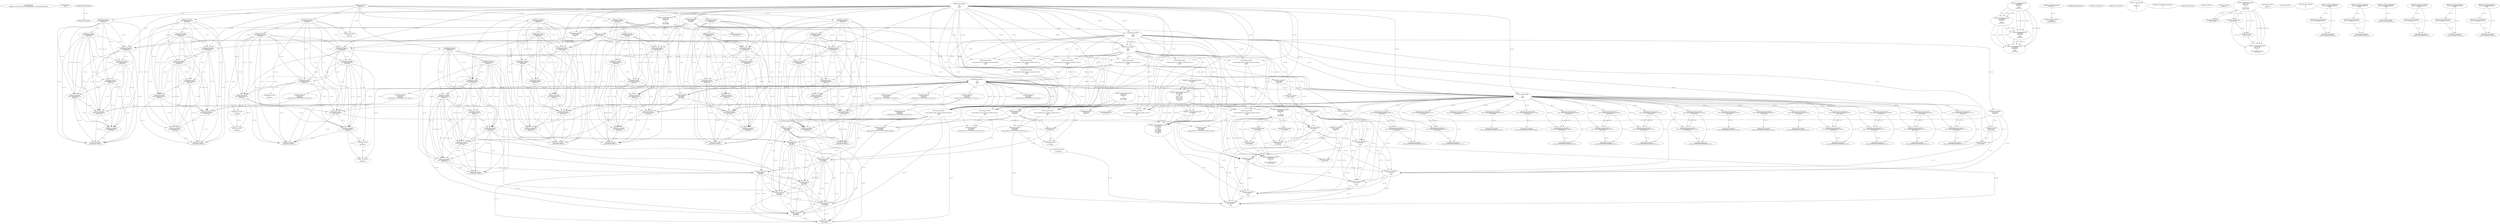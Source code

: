 // Global SCDG with merge call
digraph {
	0 [label="268454688.main
d06fbbb578125025d23978541dce23defcc66f6bc17f2af826b020380763de3e"]
	1 [label="268454699.Sleep
1000"]
	2 [label="268450908.GetProcessHeap
"]
	3 [label="268465424.VirtualAlloc
0
128
12288
4"]
	4 [label="268465190.RegOpenKeyExW
2147483650
268501000
0
131097
2147417172"]
	5 [label="268465489.wsprintfW
3221762048
268500964
0"]
	3 -> 5 [label="(0-->1)"]
	6 [label="268466183.VirtualAlloc
0
1024
12288
4"]
	3 -> 6 [label="(3-->3)"]
	3 -> 6 [label="(4-->4)"]
	7 [label="268466202.VirtualAlloc
0
3596
12288
4"]
	3 -> 7 [label="(3-->3)"]
	6 -> 7 [label="(3-->3)"]
	3 -> 7 [label="(4-->4)"]
	6 -> 7 [label="(4-->4)"]
	8 [label="268466212.GetWindowsDirectoryW
3221770240
256"]
	7 -> 8 [label="(0-->1)"]
	9 [label="268466270.GetVolumeInformationW
3221770240
3221770752
256
3221771776
3221771784
3221771780
3221771264
256"]
	7 -> 9 [label="(0-->1)"]
	8 -> 9 [label="(1-->1)"]
	8 -> 9 [label="(2-->3)"]
	8 -> 9 [label="(2-->8)"]
	10 [label="268465190.RegOpenKeyExW
2147483650
268501632
0
131097
2147417172"]
	4 -> 10 [label="(1-->1)"]
	4 -> 10 [label="(4-->4)"]
	4 -> 10 [label="(5-->5)"]
	11 [label="268466376.wsprintfW
3221766144
268501204
0"]
	6 -> 11 [label="(0-->1)"]
	12 [label="268466397.lstrcatW
3221766144
3221771788"]
	6 -> 12 [label="(0-->1)"]
	11 -> 12 [label="(1-->1)"]
	13 [label="268466409.GetModuleHandleW
268501752"]
	14 [label="268466416.GetProcAddress
270536744
RtlComputeCrc32"]
	13 -> 14 [label="(0-->1)"]
	15 [label="268466432.lstrlenW
3221766144"]
	6 -> 15 [label="(0-->1)"]
	11 -> 15 [label="(1-->1)"]
	12 -> 15 [label="(1-->1)"]
	16 [label="268466449.RtlComputeCrc32
"]
	17 [label="268466481.VirtualFree
3221770240
0
32768"]
	7 -> 17 [label="(0-->1)"]
	8 -> 17 [label="(1-->1)"]
	9 -> 17 [label="(1-->1)"]
	18 [label="268464882.lstrlenW
3221762048"]
	3 -> 18 [label="(0-->1)"]
	5 -> 18 [label="(1-->1)"]
	19 [label="268464893.lstrlenW
268497860"]
	20 [label="268453932.VirtualAlloc
0
retval_lstrlenW_32856_32_retval_lstrlenW_32861_32
12288
64"]
	3 -> 20 [label="(3-->3)"]
	6 -> 20 [label="(3-->3)"]
	7 -> 20 [label="(3-->3)"]
	21 [label="268453967.lstrcpyW
3221774336
268497976"]
	20 -> 21 [label="(0-->1)"]
	22 [label="268453974.lstrlenW
3221774336"]
	20 -> 22 [label="(0-->1)"]
	21 -> 22 [label="(1-->1)"]
	23 [label="268464425.lstrcatW
retval_lstrlenW_32884_32
268497860"]
	19 -> 23 [label="(1-->2)"]
	24 [label="268464433.lstrcatW
retval_lstrlenW_32884_32
268500944"]
	23 -> 24 [label="(1-->1)"]
	25 [label="268464439.lstrcatW
retval_lstrlenW_32884_32
3221762048"]
	23 -> 25 [label="(1-->1)"]
	24 -> 25 [label="(1-->1)"]
	3 -> 25 [label="(0-->2)"]
	5 -> 25 [label="(1-->2)"]
	18 -> 25 [label="(1-->2)"]
	26 [label="268464447.lstrcatW
retval_lstrlenW_32884_32
268500948"]
	23 -> 26 [label="(1-->1)"]
	24 -> 26 [label="(1-->1)"]
	25 -> 26 [label="(1-->1)"]
	27 [label="268464636.VirtualAlloc
0
66
12288
64"]
	3 -> 27 [label="(3-->3)"]
	6 -> 27 [label="(3-->3)"]
	7 -> 27 [label="(3-->3)"]
	20 -> 27 [label="(3-->3)"]
	20 -> 27 [label="(4-->4)"]
	28 [label="268464662.wsprintfW
3221778432
268500952
unconstrained_ret_RtlComputeCrc32_32841_32"]
	27 -> 28 [label="(0-->1)"]
	29 [label="268464692.lstrcatW
retval_lstrlenW_32884_32
268497764"]
	23 -> 29 [label="(1-->1)"]
	24 -> 29 [label="(1-->1)"]
	25 -> 29 [label="(1-->1)"]
	26 -> 29 [label="(1-->1)"]
	30 [label="268464700.lstrcatW
retval_lstrlenW_32884_32
268500944"]
	23 -> 30 [label="(1-->1)"]
	24 -> 30 [label="(1-->1)"]
	25 -> 30 [label="(1-->1)"]
	26 -> 30 [label="(1-->1)"]
	29 -> 30 [label="(1-->1)"]
	24 -> 30 [label="(2-->2)"]
	31 [label="268464706.lstrcatW
retval_lstrlenW_32884_32
3221778432"]
	23 -> 31 [label="(1-->1)"]
	24 -> 31 [label="(1-->1)"]
	25 -> 31 [label="(1-->1)"]
	26 -> 31 [label="(1-->1)"]
	29 -> 31 [label="(1-->1)"]
	30 -> 31 [label="(1-->1)"]
	27 -> 31 [label="(0-->2)"]
	28 -> 31 [label="(1-->2)"]
	32 [label="268464714.lstrcatW
retval_lstrlenW_32884_32
268500948"]
	23 -> 32 [label="(1-->1)"]
	24 -> 32 [label="(1-->1)"]
	25 -> 32 [label="(1-->1)"]
	26 -> 32 [label="(1-->1)"]
	29 -> 32 [label="(1-->1)"]
	30 -> 32 [label="(1-->1)"]
	31 -> 32 [label="(1-->1)"]
	26 -> 32 [label="(2-->2)"]
	33 [label="268464726.VirtualFree
3221778432
0
32768"]
	27 -> 33 [label="(0-->1)"]
	28 -> 33 [label="(1-->1)"]
	31 -> 33 [label="(2-->1)"]
	17 -> 33 [label="(3-->3)"]
	34 [label="268464767.lstrlenW
retval_lstrlenW_32884_32"]
	23 -> 34 [label="(1-->1)"]
	24 -> 34 [label="(1-->1)"]
	25 -> 34 [label="(1-->1)"]
	26 -> 34 [label="(1-->1)"]
	29 -> 34 [label="(1-->1)"]
	30 -> 34 [label="(1-->1)"]
	31 -> 34 [label="(1-->1)"]
	32 -> 34 [label="(1-->1)"]
	35 [label="268453998.CreateMutexW
0
0
3221774336"]
	20 -> 35 [label="(0-->3)"]
	21 -> 35 [label="(1-->3)"]
	22 -> 35 [label="(1-->3)"]
	36 [label="268454010.GetLastError
"]
	37 [label="268454017.GetLastError
"]
	38 [label="268454043.VirtualFree
3221774336
0
32768"]
	20 -> 38 [label="(0-->1)"]
	21 -> 38 [label="(1-->1)"]
	22 -> 38 [label="(1-->1)"]
	35 -> 38 [label="(3-->1)"]
	17 -> 38 [label="(3-->3)"]
	33 -> 38 [label="(3-->3)"]
	39 [label="268467629.VirtualFree
3221762048
0
32768"]
	3 -> 39 [label="(0-->1)"]
	5 -> 39 [label="(1-->1)"]
	18 -> 39 [label="(1-->1)"]
	25 -> 39 [label="(2-->1)"]
	17 -> 39 [label="(3-->3)"]
	33 -> 39 [label="(3-->3)"]
	38 -> 39 [label="(3-->3)"]
	40 [label="268467737.VirtualFree
3221766144
0
32768"]
	6 -> 40 [label="(0-->1)"]
	11 -> 40 [label="(1-->1)"]
	12 -> 40 [label="(1-->1)"]
	15 -> 40 [label="(1-->1)"]
	17 -> 40 [label="(3-->3)"]
	33 -> 40 [label="(3-->3)"]
	38 -> 40 [label="(3-->3)"]
	39 -> 40 [label="(3-->3)"]
	41 [label="268454737.CreateThread
0
0
268447024
0
0
0"]
	42 [label="268454450.CreateToolhelp32Snapshot
2
0"]
	43 [label="268454476.VirtualAlloc
0
556
12288
4"]
	3 -> 43 [label="(3-->3)"]
	6 -> 43 [label="(3-->3)"]
	7 -> 43 [label="(3-->3)"]
	20 -> 43 [label="(3-->3)"]
	27 -> 43 [label="(3-->3)"]
	3 -> 43 [label="(4-->4)"]
	6 -> 43 [label="(4-->4)"]
	7 -> 43 [label="(4-->4)"]
	44 [label="268454501.Process32FirstW
retval_CreateToolhelp32Snapshot_33065_32
3221782528"]
	43 -> 44 [label="(0-->2)"]
	45 [label="268454533.lstrcmpiW
"]
	2 -> 45 [label="(0-->0)"]
	46 [label="268454602.Process32NextW
retval_CreateToolhelp32Snapshot_33065_32
3221782528"]
	44 -> 46 [label="(1-->1)"]
	43 -> 46 [label="(0-->2)"]
	44 -> 46 [label="(2-->2)"]
	47 [label="268454627.VirtualFree
3221782528
0
32768"]
	43 -> 47 [label="(0-->1)"]
	44 -> 47 [label="(2-->1)"]
	46 -> 47 [label="(2-->1)"]
	17 -> 47 [label="(3-->3)"]
	33 -> 47 [label="(3-->3)"]
	38 -> 47 [label="(3-->3)"]
	39 -> 47 [label="(3-->3)"]
	40 -> 47 [label="(3-->3)"]
	48 [label="268454634.CloseHandle
retval_CreateToolhelp32Snapshot_33065_32"]
	44 -> 48 [label="(1-->1)"]
	46 -> 48 [label="(1-->1)"]
	49 [label="268465190.RegOpenKeyExW
2147483650
268501000
0
131097
2147417052"]
	4 -> 49 [label="(1-->1)"]
	10 -> 49 [label="(1-->1)"]
	4 -> 49 [label="(2-->2)"]
	4 -> 49 [label="(4-->4)"]
	10 -> 49 [label="(4-->4)"]
	50 [label="268465223.RegQueryValueExW
2147417376
268500984
0
0
3221786624
2147417068"]
	51 [label="268465254.GetLastError
"]
	52 [label="268465263.RegCloseKey
2147417376"]
	50 -> 52 [label="(1-->1)"]
	53 [label="268465489.wsprintfW
3221786624
268500964
0"]
	50 -> 53 [label="(5-->1)"]
	5 -> 53 [label="(2-->2)"]
	54 [label="268466212.GetWindowsDirectoryW
3221794816
256"]
	8 -> 54 [label="(2-->2)"]
	9 -> 54 [label="(3-->2)"]
	9 -> 54 [label="(8-->2)"]
	55 [label="268466270.GetVolumeInformationW
3221794816
3221795328
256
3221796352
3221796360
3221796356
3221795840
256"]
	54 -> 55 [label="(1-->1)"]
	8 -> 55 [label="(2-->3)"]
	9 -> 55 [label="(3-->3)"]
	9 -> 55 [label="(8-->3)"]
	54 -> 55 [label="(2-->3)"]
	8 -> 55 [label="(2-->8)"]
	9 -> 55 [label="(3-->8)"]
	9 -> 55 [label="(8-->8)"]
	54 -> 55 [label="(2-->8)"]
	56 [label="268465190.RegOpenKeyExW
2147483650
268501632
0
131097
2147417052"]
	4 -> 56 [label="(1-->1)"]
	10 -> 56 [label="(1-->1)"]
	49 -> 56 [label="(1-->1)"]
	10 -> 56 [label="(2-->2)"]
	4 -> 56 [label="(4-->4)"]
	10 -> 56 [label="(4-->4)"]
	49 -> 56 [label="(4-->4)"]
	49 -> 56 [label="(5-->5)"]
	57 [label="268465223.RegQueryValueExW
3221796364
268501592
0
0
3221796364
2147417068"]
	50 -> 57 [label="(6-->6)"]
	58 [label="268465263.RegCloseKey
3221796364"]
	57 -> 58 [label="(1-->1)"]
	57 -> 58 [label="(5-->1)"]
	59 [label="268466376.wsprintfW
3221790720
268501204
0"]
	11 -> 59 [label="(2-->2)"]
	60 [label="268466397.lstrcatW
3221790720
3221796364"]
	59 -> 60 [label="(1-->1)"]
	57 -> 60 [label="(1-->2)"]
	57 -> 60 [label="(5-->2)"]
	58 -> 60 [label="(1-->2)"]
	61 [label="268466432.lstrlenW
3221790720"]
	59 -> 61 [label="(1-->1)"]
	60 -> 61 [label="(1-->1)"]
	62 [label="268466481.VirtualFree
3221794816
0
32768"]
	54 -> 62 [label="(1-->1)"]
	55 -> 62 [label="(1-->1)"]
	17 -> 62 [label="(3-->3)"]
	33 -> 62 [label="(3-->3)"]
	38 -> 62 [label="(3-->3)"]
	39 -> 62 [label="(3-->3)"]
	40 -> 62 [label="(3-->3)"]
	47 -> 62 [label="(3-->3)"]
	63 [label="268464882.lstrlenW
3221786624"]
	50 -> 63 [label="(5-->1)"]
	53 -> 63 [label="(1-->1)"]
	64 [label="268452641.VirtualAlloc
0
retval_lstrlenW_39737_32_retval_lstrlenW_39741_32
12288
64"]
	3 -> 64 [label="(3-->3)"]
	6 -> 64 [label="(3-->3)"]
	7 -> 64 [label="(3-->3)"]
	20 -> 64 [label="(3-->3)"]
	27 -> 64 [label="(3-->3)"]
	43 -> 64 [label="(3-->3)"]
	20 -> 64 [label="(4-->4)"]
	27 -> 64 [label="(4-->4)"]
	65 [label="268464425.lstrcatW
0
268497860"]
	19 -> 65 [label="(1-->2)"]
	23 -> 65 [label="(2-->2)"]
	66 [label="268464433.lstrcatW
0
268500944"]
	24 -> 66 [label="(2-->2)"]
	30 -> 66 [label="(2-->2)"]
	67 [label="268464439.lstrcatW
0
3221786624"]
	50 -> 67 [label="(5-->2)"]
	53 -> 67 [label="(1-->2)"]
	63 -> 67 [label="(1-->2)"]
	68 [label="268464447.lstrcatW
0
268500948"]
	26 -> 68 [label="(2-->2)"]
	32 -> 68 [label="(2-->2)"]
	69 [label="268464679.wsprintfW
3221803008
268500964
retval_lstrlenW_39737_32_retval_lstrlenW_39741_32"]
	5 -> 69 [label="(2-->2)"]
	53 -> 69 [label="(2-->2)"]
	64 -> 69 [label="(2-->3)"]
	70 [label="268464692.lstrcatW
0
268497764"]
	29 -> 70 [label="(2-->2)"]
	71 [label="268464700.lstrcatW
0
268500944"]
	24 -> 71 [label="(2-->2)"]
	30 -> 71 [label="(2-->2)"]
	66 -> 71 [label="(2-->2)"]
	72 [label="268464706.lstrcatW
0
3221803008"]
	69 -> 72 [label="(1-->2)"]
	73 [label="268464714.lstrcatW
0
268500948"]
	26 -> 73 [label="(2-->2)"]
	32 -> 73 [label="(2-->2)"]
	68 -> 73 [label="(2-->2)"]
	74 [label="268464726.VirtualFree
3221803008
0
32768"]
	69 -> 74 [label="(1-->1)"]
	72 -> 74 [label="(2-->1)"]
	17 -> 74 [label="(3-->3)"]
	33 -> 74 [label="(3-->3)"]
	38 -> 74 [label="(3-->3)"]
	39 -> 74 [label="(3-->3)"]
	40 -> 74 [label="(3-->3)"]
	47 -> 74 [label="(3-->3)"]
	62 -> 74 [label="(3-->3)"]
	75 [label="268464767.lstrlenW
0"]
	76 [label="268452707.lstrlenW
268497912"]
	77 [label="268465223.RegQueryValueExW
3221771788
268501592
0
0
3221771788
2147417188"]
	78 [label="268465263.RegCloseKey
3221771788"]
	77 -> 78 [label="(1-->1)"]
	77 -> 78 [label="(5-->1)"]
	79 [label="268453932.VirtualAlloc
0
retval_lstrlenW_32885_32_retval_lstrlenW_32897_32
12288
64"]
	3 -> 79 [label="(3-->3)"]
	6 -> 79 [label="(3-->3)"]
	7 -> 79 [label="(3-->3)"]
	80 [label="268453967.lstrcpyW
0
268497976"]
	81 [label="268453974.lstrlenW
0"]
	82 [label="268464425.lstrcatW
retval_lstrlenW_32939_32
268497860"]
	19 -> 82 [label="(1-->2)"]
	83 [label="268464433.lstrcatW
retval_lstrlenW_32939_32
268500944"]
	82 -> 83 [label="(1-->1)"]
	84 [label="268464439.lstrcatW
retval_lstrlenW_32939_32
3221762048"]
	82 -> 84 [label="(1-->1)"]
	83 -> 84 [label="(1-->1)"]
	3 -> 84 [label="(0-->2)"]
	5 -> 84 [label="(1-->2)"]
	18 -> 84 [label="(1-->2)"]
	85 [label="268464447.lstrcatW
retval_lstrlenW_32939_32
268500948"]
	82 -> 85 [label="(1-->1)"]
	83 -> 85 [label="(1-->1)"]
	84 -> 85 [label="(1-->1)"]
	86 [label="268464679.wsprintfW
3221778432
268500964
3221774336"]
	27 -> 86 [label="(0-->1)"]
	5 -> 86 [label="(2-->2)"]
	79 -> 86 [label="(0-->3)"]
	87 [label="268464692.lstrcatW
retval_lstrlenW_32939_32
268497764"]
	82 -> 87 [label="(1-->1)"]
	83 -> 87 [label="(1-->1)"]
	84 -> 87 [label="(1-->1)"]
	85 -> 87 [label="(1-->1)"]
	88 [label="268464700.lstrcatW
retval_lstrlenW_32939_32
268500944"]
	82 -> 88 [label="(1-->1)"]
	83 -> 88 [label="(1-->1)"]
	84 -> 88 [label="(1-->1)"]
	85 -> 88 [label="(1-->1)"]
	87 -> 88 [label="(1-->1)"]
	83 -> 88 [label="(2-->2)"]
	89 [label="268464706.lstrcatW
retval_lstrlenW_32939_32
3221778432"]
	82 -> 89 [label="(1-->1)"]
	83 -> 89 [label="(1-->1)"]
	84 -> 89 [label="(1-->1)"]
	85 -> 89 [label="(1-->1)"]
	87 -> 89 [label="(1-->1)"]
	88 -> 89 [label="(1-->1)"]
	27 -> 89 [label="(0-->2)"]
	86 -> 89 [label="(1-->2)"]
	90 [label="268464714.lstrcatW
retval_lstrlenW_32939_32
268500948"]
	82 -> 90 [label="(1-->1)"]
	83 -> 90 [label="(1-->1)"]
	84 -> 90 [label="(1-->1)"]
	85 -> 90 [label="(1-->1)"]
	87 -> 90 [label="(1-->1)"]
	88 -> 90 [label="(1-->1)"]
	89 -> 90 [label="(1-->1)"]
	85 -> 90 [label="(2-->2)"]
	91 [label="268464767.lstrlenW
retval_lstrlenW_32939_32"]
	82 -> 91 [label="(1-->1)"]
	83 -> 91 [label="(1-->1)"]
	84 -> 91 [label="(1-->1)"]
	85 -> 91 [label="(1-->1)"]
	87 -> 91 [label="(1-->1)"]
	88 -> 91 [label="(1-->1)"]
	89 -> 91 [label="(1-->1)"]
	90 -> 91 [label="(1-->1)"]
	92 [label="268453998.CreateMutexW
0
0
0"]
	93 [label="268454602.Process32NextW
retval_CreateToolhelp32Snapshot_33728_32
3221782528"]
	43 -> 93 [label="(0-->2)"]
	94 [label="268454634.CloseHandle
retval_CreateToolhelp32Snapshot_33728_32"]
	93 -> 94 [label="(1-->1)"]
	95 [label="268452641.VirtualAlloc
0
retval_lstrlenW_45601_32_retval_lstrlenW_45600_32
12288
64"]
	3 -> 95 [label="(3-->3)"]
	6 -> 95 [label="(3-->3)"]
	7 -> 95 [label="(3-->3)"]
	27 -> 95 [label="(3-->3)"]
	43 -> 95 [label="(3-->3)"]
	79 -> 95 [label="(3-->3)"]
	27 -> 95 [label="(4-->4)"]
	79 -> 95 [label="(4-->4)"]
	96 [label="268464425.lstrcatW
3221798912
268497860"]
	95 -> 96 [label="(0-->1)"]
	19 -> 96 [label="(1-->2)"]
	82 -> 96 [label="(2-->2)"]
	97 [label="268464433.lstrcatW
3221798912
268500944"]
	95 -> 97 [label="(0-->1)"]
	96 -> 97 [label="(1-->1)"]
	83 -> 97 [label="(2-->2)"]
	88 -> 97 [label="(2-->2)"]
	98 [label="268464439.lstrcatW
3221798912
3221786624"]
	95 -> 98 [label="(0-->1)"]
	96 -> 98 [label="(1-->1)"]
	97 -> 98 [label="(1-->1)"]
	53 -> 98 [label="(1-->2)"]
	63 -> 98 [label="(1-->2)"]
	99 [label="268464447.lstrcatW
3221798912
268500948"]
	95 -> 99 [label="(0-->1)"]
	96 -> 99 [label="(1-->1)"]
	97 -> 99 [label="(1-->1)"]
	98 -> 99 [label="(1-->1)"]
	85 -> 99 [label="(2-->2)"]
	90 -> 99 [label="(2-->2)"]
	100 [label="268464679.wsprintfW
3221803008
268500964
retval_lstrlenW_45601_32_retval_lstrlenW_45600_32"]
	5 -> 100 [label="(2-->2)"]
	53 -> 100 [label="(2-->2)"]
	86 -> 100 [label="(2-->2)"]
	95 -> 100 [label="(2-->3)"]
	101 [label="268464692.lstrcatW
3221798912
268497764"]
	95 -> 101 [label="(0-->1)"]
	96 -> 101 [label="(1-->1)"]
	97 -> 101 [label="(1-->1)"]
	98 -> 101 [label="(1-->1)"]
	99 -> 101 [label="(1-->1)"]
	87 -> 101 [label="(2-->2)"]
	102 [label="268464700.lstrcatW
3221798912
268500944"]
	95 -> 102 [label="(0-->1)"]
	96 -> 102 [label="(1-->1)"]
	97 -> 102 [label="(1-->1)"]
	98 -> 102 [label="(1-->1)"]
	99 -> 102 [label="(1-->1)"]
	101 -> 102 [label="(1-->1)"]
	83 -> 102 [label="(2-->2)"]
	88 -> 102 [label="(2-->2)"]
	97 -> 102 [label="(2-->2)"]
	103 [label="268464706.lstrcatW
3221798912
3221803008"]
	95 -> 103 [label="(0-->1)"]
	96 -> 103 [label="(1-->1)"]
	97 -> 103 [label="(1-->1)"]
	98 -> 103 [label="(1-->1)"]
	99 -> 103 [label="(1-->1)"]
	101 -> 103 [label="(1-->1)"]
	102 -> 103 [label="(1-->1)"]
	100 -> 103 [label="(1-->2)"]
	104 [label="268464714.lstrcatW
3221798912
268500948"]
	95 -> 104 [label="(0-->1)"]
	96 -> 104 [label="(1-->1)"]
	97 -> 104 [label="(1-->1)"]
	98 -> 104 [label="(1-->1)"]
	99 -> 104 [label="(1-->1)"]
	101 -> 104 [label="(1-->1)"]
	102 -> 104 [label="(1-->1)"]
	103 -> 104 [label="(1-->1)"]
	85 -> 104 [label="(2-->2)"]
	90 -> 104 [label="(2-->2)"]
	99 -> 104 [label="(2-->2)"]
	105 [label="268464767.lstrlenW
3221798912"]
	95 -> 105 [label="(0-->1)"]
	96 -> 105 [label="(1-->1)"]
	97 -> 105 [label="(1-->1)"]
	98 -> 105 [label="(1-->1)"]
	99 -> 105 [label="(1-->1)"]
	101 -> 105 [label="(1-->1)"]
	102 -> 105 [label="(1-->1)"]
	103 -> 105 [label="(1-->1)"]
	104 -> 105 [label="(1-->1)"]
	106 [label="268454761.WaitForSingleObject
retval_CreateThread_33061_32
5000"]
	107 [label="268454780.TerminateThread
retval_CreateThread_33061_32
0"]
	106 -> 107 [label="(1-->1)"]
	108 [label="268454790.CloseHandle
retval_CreateThread_33061_32"]
	106 -> 108 [label="(1-->1)"]
	107 -> 108 [label="(1-->1)"]
	109 [label="268454501.Process32FirstW
retval_CreateToolhelp32Snapshot_33174_32
3221782528"]
	43 -> 109 [label="(0-->2)"]
	110 [label="268454602.Process32NextW
retval_CreateToolhelp32Snapshot_33174_32
3221782528"]
	109 -> 110 [label="(1-->1)"]
	43 -> 110 [label="(0-->2)"]
	109 -> 110 [label="(2-->2)"]
	111 [label="268454634.CloseHandle
retval_CreateToolhelp32Snapshot_33174_32"]
	109 -> 111 [label="(1-->1)"]
	110 -> 111 [label="(1-->1)"]
	112 [label="268465239.RegCloseKey
3221796364"]
	57 -> 112 [label="(1-->1)"]
	57 -> 112 [label="(5-->1)"]
	113 [label="268466320.lstrlenW
3221796364"]
	57 -> 113 [label="(1-->1)"]
	57 -> 113 [label="(5-->1)"]
	112 -> 113 [label="(1-->1)"]
	114 [label="268465223.RegQueryValueExW
3221796364
268501728
0
0
retval_lstrlenW_36844_32
2147417068"]
	57 -> 114 [label="(1-->1)"]
	57 -> 114 [label="(5-->1)"]
	112 -> 114 [label="(1-->1)"]
	113 -> 114 [label="(1-->1)"]
	57 -> 114 [label="(6-->6)"]
	115 [label="268452641.VirtualAlloc
0
retval_lstrlenW_37543_32_retval_lstrlenW_37540_32
12288
64"]
	3 -> 115 [label="(3-->3)"]
	6 -> 115 [label="(3-->3)"]
	7 -> 115 [label="(3-->3)"]
	20 -> 115 [label="(3-->3)"]
	27 -> 115 [label="(3-->3)"]
	43 -> 115 [label="(3-->3)"]
	20 -> 115 [label="(4-->4)"]
	27 -> 115 [label="(4-->4)"]
	116 [label="268464679.wsprintfW
3221803008
268500964
retval_lstrlenW_37543_32_retval_lstrlenW_37540_32"]
	5 -> 116 [label="(2-->2)"]
	53 -> 116 [label="(2-->2)"]
	115 -> 116 [label="(2-->3)"]
	117 [label="268465223.RegQueryValueExW
2147417376
268500984
0
0
3221762048
2147417188"]
	3 -> 117 [label="(0-->5)"]
	118 [label="268465239.RegCloseKey
2147417376"]
	117 -> 118 [label="(1-->1)"]
	119 [label="268465489.wsprintfW
3221762048
268501104
0"]
	3 -> 119 [label="(0-->1)"]
	117 -> 119 [label="(5-->1)"]
	120 [label="268465239.RegCloseKey
3221771788"]
	77 -> 120 [label="(1-->1)"]
	77 -> 120 [label="(5-->1)"]
	121 [label="268466320.lstrlenW
3221771788"]
	77 -> 121 [label="(1-->1)"]
	77 -> 121 [label="(5-->1)"]
	120 -> 121 [label="(1-->1)"]
	122 [label="268453932.VirtualAlloc
0
retval_lstrlenW_32840_32_retval_lstrlenW_32839_32
12288
64"]
	3 -> 122 [label="(3-->3)"]
	6 -> 122 [label="(3-->3)"]
	7 -> 122 [label="(3-->3)"]
	123 [label="268464425.lstrcatW
retval_lstrlenW_33004_32
268497860"]
	19 -> 123 [label="(1-->2)"]
	124 [label="268464433.lstrcatW
retval_lstrlenW_33004_32
268500944"]
	123 -> 124 [label="(1-->1)"]
	125 [label="268464439.lstrcatW
retval_lstrlenW_33004_32
3221762048"]
	123 -> 125 [label="(1-->1)"]
	124 -> 125 [label="(1-->1)"]
	3 -> 125 [label="(0-->2)"]
	18 -> 125 [label="(1-->2)"]
	117 -> 125 [label="(5-->2)"]
	119 -> 125 [label="(1-->2)"]
	126 [label="268464447.lstrcatW
retval_lstrlenW_33004_32
268500948"]
	123 -> 126 [label="(1-->1)"]
	124 -> 126 [label="(1-->1)"]
	125 -> 126 [label="(1-->1)"]
	127 [label="268464662.wsprintfW
3221778432
268500952
unconstrained_ret_RtlComputeCrc32_32829_32"]
	27 -> 127 [label="(0-->1)"]
	128 [label="268464692.lstrcatW
retval_lstrlenW_33004_32
268497764"]
	123 -> 128 [label="(1-->1)"]
	124 -> 128 [label="(1-->1)"]
	125 -> 128 [label="(1-->1)"]
	126 -> 128 [label="(1-->1)"]
	129 [label="268464700.lstrcatW
retval_lstrlenW_33004_32
268500944"]
	123 -> 129 [label="(1-->1)"]
	124 -> 129 [label="(1-->1)"]
	125 -> 129 [label="(1-->1)"]
	126 -> 129 [label="(1-->1)"]
	128 -> 129 [label="(1-->1)"]
	124 -> 129 [label="(2-->2)"]
	130 [label="268464706.lstrcatW
retval_lstrlenW_33004_32
3221778432"]
	123 -> 130 [label="(1-->1)"]
	124 -> 130 [label="(1-->1)"]
	125 -> 130 [label="(1-->1)"]
	126 -> 130 [label="(1-->1)"]
	128 -> 130 [label="(1-->1)"]
	129 -> 130 [label="(1-->1)"]
	27 -> 130 [label="(0-->2)"]
	127 -> 130 [label="(1-->2)"]
	131 [label="268464714.lstrcatW
retval_lstrlenW_33004_32
268500948"]
	123 -> 131 [label="(1-->1)"]
	124 -> 131 [label="(1-->1)"]
	125 -> 131 [label="(1-->1)"]
	126 -> 131 [label="(1-->1)"]
	128 -> 131 [label="(1-->1)"]
	129 -> 131 [label="(1-->1)"]
	130 -> 131 [label="(1-->1)"]
	126 -> 131 [label="(2-->2)"]
	132 [label="268464767.lstrlenW
retval_lstrlenW_33004_32"]
	123 -> 132 [label="(1-->1)"]
	124 -> 132 [label="(1-->1)"]
	125 -> 132 [label="(1-->1)"]
	126 -> 132 [label="(1-->1)"]
	128 -> 132 [label="(1-->1)"]
	129 -> 132 [label="(1-->1)"]
	130 -> 132 [label="(1-->1)"]
	131 -> 132 [label="(1-->1)"]
	133 [label="268454761.WaitForSingleObject
retval_CreateThread_34053_32
5000"]
	134 [label="268454780.TerminateThread
retval_CreateThread_34053_32
0"]
	133 -> 134 [label="(1-->1)"]
	135 [label="268454790.CloseHandle
retval_CreateThread_34053_32"]
	133 -> 135 [label="(1-->1)"]
	134 -> 135 [label="(1-->1)"]
	136 [label="268454602.Process32NextW
retval_CreateToolhelp32Snapshot_35632_32
3221782528"]
	43 -> 136 [label="(0-->2)"]
	137 [label="268454634.CloseHandle
retval_CreateToolhelp32Snapshot_35632_32"]
	136 -> 137 [label="(1-->1)"]
	138 [label="268452641.VirtualAlloc
0
retval_lstrlenW_44740_32_retval_lstrlenW_44744_32
12288
64"]
	3 -> 138 [label="(3-->3)"]
	6 -> 138 [label="(3-->3)"]
	7 -> 138 [label="(3-->3)"]
	27 -> 138 [label="(3-->3)"]
	43 -> 138 [label="(3-->3)"]
	122 -> 138 [label="(3-->3)"]
	27 -> 138 [label="(4-->4)"]
	122 -> 138 [label="(4-->4)"]
	139 [label="268464679.wsprintfW
3221803008
268500964
retval_lstrlenW_44740_32_retval_lstrlenW_44744_32"]
	53 -> 139 [label="(2-->2)"]
	138 -> 139 [label="(2-->3)"]
	140 [label="268453932.VirtualAlloc
0
retval_lstrlenW_32831_32_retval_lstrlenW_32830_32
12288
64"]
	3 -> 140 [label="(3-->3)"]
	6 -> 140 [label="(3-->3)"]
	7 -> 140 [label="(3-->3)"]
	141 [label="268464425.lstrcatW
retval_lstrlenW_32845_32
268497860"]
	19 -> 141 [label="(1-->2)"]
	142 [label="268464433.lstrcatW
retval_lstrlenW_32845_32
268500944"]
	141 -> 142 [label="(1-->1)"]
	143 [label="268464439.lstrcatW
retval_lstrlenW_32845_32
3221762048"]
	141 -> 143 [label="(1-->1)"]
	142 -> 143 [label="(1-->1)"]
	3 -> 143 [label="(0-->2)"]
	5 -> 143 [label="(1-->2)"]
	18 -> 143 [label="(1-->2)"]
	117 -> 143 [label="(5-->2)"]
	144 [label="268464447.lstrcatW
retval_lstrlenW_32845_32
268500948"]
	141 -> 144 [label="(1-->1)"]
	142 -> 144 [label="(1-->1)"]
	143 -> 144 [label="(1-->1)"]
	145 [label="268464662.wsprintfW
3221778432
268500952
unconstrained_ret_RtlComputeCrc32_32815_32"]
	27 -> 145 [label="(0-->1)"]
	146 [label="268464692.lstrcatW
retval_lstrlenW_32845_32
268497764"]
	141 -> 146 [label="(1-->1)"]
	142 -> 146 [label="(1-->1)"]
	143 -> 146 [label="(1-->1)"]
	144 -> 146 [label="(1-->1)"]
	147 [label="268464700.lstrcatW
retval_lstrlenW_32845_32
268500944"]
	141 -> 147 [label="(1-->1)"]
	142 -> 147 [label="(1-->1)"]
	143 -> 147 [label="(1-->1)"]
	144 -> 147 [label="(1-->1)"]
	146 -> 147 [label="(1-->1)"]
	142 -> 147 [label="(2-->2)"]
	148 [label="268464706.lstrcatW
retval_lstrlenW_32845_32
3221778432"]
	141 -> 148 [label="(1-->1)"]
	142 -> 148 [label="(1-->1)"]
	143 -> 148 [label="(1-->1)"]
	144 -> 148 [label="(1-->1)"]
	146 -> 148 [label="(1-->1)"]
	147 -> 148 [label="(1-->1)"]
	27 -> 148 [label="(0-->2)"]
	145 -> 148 [label="(1-->2)"]
	149 [label="268464714.lstrcatW
retval_lstrlenW_32845_32
268500948"]
	141 -> 149 [label="(1-->1)"]
	142 -> 149 [label="(1-->1)"]
	143 -> 149 [label="(1-->1)"]
	144 -> 149 [label="(1-->1)"]
	146 -> 149 [label="(1-->1)"]
	147 -> 149 [label="(1-->1)"]
	148 -> 149 [label="(1-->1)"]
	144 -> 149 [label="(2-->2)"]
	150 [label="268464767.lstrlenW
retval_lstrlenW_32845_32"]
	141 -> 150 [label="(1-->1)"]
	142 -> 150 [label="(1-->1)"]
	143 -> 150 [label="(1-->1)"]
	144 -> 150 [label="(1-->1)"]
	146 -> 150 [label="(1-->1)"]
	147 -> 150 [label="(1-->1)"]
	148 -> 150 [label="(1-->1)"]
	149 -> 150 [label="(1-->1)"]
	151 [label="268454761.WaitForSingleObject
retval_CreateThread_33603_32
5000"]
	152 [label="268454790.CloseHandle
retval_CreateThread_33603_32"]
	151 -> 152 [label="(1-->1)"]
	153 [label="268454602.Process32NextW
retval_CreateToolhelp32Snapshot_33754_32
3221782528"]
	43 -> 153 [label="(0-->2)"]
	154 [label="268454634.CloseHandle
retval_CreateToolhelp32Snapshot_33754_32"]
	153 -> 154 [label="(1-->1)"]
	155 [label="268452641.VirtualAlloc
0
retval_lstrlenW_41555_32_retval_lstrlenW_41553_32
12288
64"]
	3 -> 155 [label="(3-->3)"]
	6 -> 155 [label="(3-->3)"]
	7 -> 155 [label="(3-->3)"]
	27 -> 155 [label="(3-->3)"]
	43 -> 155 [label="(3-->3)"]
	140 -> 155 [label="(3-->3)"]
	27 -> 155 [label="(4-->4)"]
	140 -> 155 [label="(4-->4)"]
	156 [label="268464662.wsprintfW
3221803008
268500952
unconstrained_ret_RtlComputeCrc32_40435_32"]
	145 -> 156 [label="(2-->2)"]
	157 [label="268453932.VirtualAlloc
0
retval_lstrlenW_32836_32_retval_lstrlenW_32833_32
12288
64"]
	3 -> 157 [label="(3-->3)"]
	6 -> 157 [label="(3-->3)"]
	7 -> 157 [label="(3-->3)"]
	158 [label="268464425.lstrcatW
retval_lstrlenW_32863_32
268497860"]
	19 -> 158 [label="(1-->2)"]
	159 [label="268464433.lstrcatW
retval_lstrlenW_32863_32
268500944"]
	158 -> 159 [label="(1-->1)"]
	160 [label="268464439.lstrcatW
retval_lstrlenW_32863_32
3221762048"]
	158 -> 160 [label="(1-->1)"]
	159 -> 160 [label="(1-->1)"]
	3 -> 160 [label="(0-->2)"]
	5 -> 160 [label="(1-->2)"]
	18 -> 160 [label="(1-->2)"]
	117 -> 160 [label="(5-->2)"]
	161 [label="268464447.lstrcatW
retval_lstrlenW_32863_32
268500948"]
	158 -> 161 [label="(1-->1)"]
	159 -> 161 [label="(1-->1)"]
	160 -> 161 [label="(1-->1)"]
	162 [label="268464692.lstrcatW
retval_lstrlenW_32863_32
268497764"]
	158 -> 162 [label="(1-->1)"]
	159 -> 162 [label="(1-->1)"]
	160 -> 162 [label="(1-->1)"]
	161 -> 162 [label="(1-->1)"]
	163 [label="268464700.lstrcatW
retval_lstrlenW_32863_32
268500944"]
	158 -> 163 [label="(1-->1)"]
	159 -> 163 [label="(1-->1)"]
	160 -> 163 [label="(1-->1)"]
	161 -> 163 [label="(1-->1)"]
	162 -> 163 [label="(1-->1)"]
	159 -> 163 [label="(2-->2)"]
	164 [label="268464706.lstrcatW
retval_lstrlenW_32863_32
3221778432"]
	158 -> 164 [label="(1-->1)"]
	159 -> 164 [label="(1-->1)"]
	160 -> 164 [label="(1-->1)"]
	161 -> 164 [label="(1-->1)"]
	162 -> 164 [label="(1-->1)"]
	163 -> 164 [label="(1-->1)"]
	27 -> 164 [label="(0-->2)"]
	86 -> 164 [label="(1-->2)"]
	165 [label="268464714.lstrcatW
retval_lstrlenW_32863_32
268500948"]
	158 -> 165 [label="(1-->1)"]
	159 -> 165 [label="(1-->1)"]
	160 -> 165 [label="(1-->1)"]
	161 -> 165 [label="(1-->1)"]
	162 -> 165 [label="(1-->1)"]
	163 -> 165 [label="(1-->1)"]
	164 -> 165 [label="(1-->1)"]
	161 -> 165 [label="(2-->2)"]
	166 [label="268464767.lstrlenW
retval_lstrlenW_32863_32"]
	158 -> 166 [label="(1-->1)"]
	159 -> 166 [label="(1-->1)"]
	160 -> 166 [label="(1-->1)"]
	161 -> 166 [label="(1-->1)"]
	162 -> 166 [label="(1-->1)"]
	163 -> 166 [label="(1-->1)"]
	164 -> 166 [label="(1-->1)"]
	165 -> 166 [label="(1-->1)"]
	167 [label="268454501.Process32FirstW
retval_CreateToolhelp32Snapshot_32985_32
3221782528"]
	43 -> 167 [label="(0-->2)"]
	168 [label="268454602.Process32NextW
retval_CreateToolhelp32Snapshot_32985_32
3221782528"]
	167 -> 168 [label="(1-->1)"]
	43 -> 168 [label="(0-->2)"]
	167 -> 168 [label="(2-->2)"]
	169 [label="268454634.CloseHandle
retval_CreateToolhelp32Snapshot_32985_32"]
	167 -> 169 [label="(1-->1)"]
	168 -> 169 [label="(1-->1)"]
	170 [label="268453932.VirtualAlloc
0
retval_lstrlenW_32834_32_retval_lstrlenW_32837_32
12288
64"]
	3 -> 170 [label="(3-->3)"]
	6 -> 170 [label="(3-->3)"]
	7 -> 170 [label="(3-->3)"]
	171 [label="268464425.lstrcatW
retval_lstrlenW_32860_32
268497860"]
	19 -> 171 [label="(1-->2)"]
	172 [label="268464433.lstrcatW
retval_lstrlenW_32860_32
268500944"]
	171 -> 172 [label="(1-->1)"]
	173 [label="268464439.lstrcatW
retval_lstrlenW_32860_32
3221762048"]
	171 -> 173 [label="(1-->1)"]
	172 -> 173 [label="(1-->1)"]
	3 -> 173 [label="(0-->2)"]
	18 -> 173 [label="(1-->2)"]
	117 -> 173 [label="(5-->2)"]
	119 -> 173 [label="(1-->2)"]
	174 [label="268464447.lstrcatW
retval_lstrlenW_32860_32
268500948"]
	171 -> 174 [label="(1-->1)"]
	172 -> 174 [label="(1-->1)"]
	173 -> 174 [label="(1-->1)"]
	175 [label="268464692.lstrcatW
retval_lstrlenW_32860_32
268497764"]
	171 -> 175 [label="(1-->1)"]
	172 -> 175 [label="(1-->1)"]
	173 -> 175 [label="(1-->1)"]
	174 -> 175 [label="(1-->1)"]
	176 [label="268464700.lstrcatW
retval_lstrlenW_32860_32
268500944"]
	171 -> 176 [label="(1-->1)"]
	172 -> 176 [label="(1-->1)"]
	173 -> 176 [label="(1-->1)"]
	174 -> 176 [label="(1-->1)"]
	175 -> 176 [label="(1-->1)"]
	172 -> 176 [label="(2-->2)"]
	177 [label="268464706.lstrcatW
retval_lstrlenW_32860_32
3221778432"]
	171 -> 177 [label="(1-->1)"]
	172 -> 177 [label="(1-->1)"]
	173 -> 177 [label="(1-->1)"]
	174 -> 177 [label="(1-->1)"]
	175 -> 177 [label="(1-->1)"]
	176 -> 177 [label="(1-->1)"]
	27 -> 177 [label="(0-->2)"]
	86 -> 177 [label="(1-->2)"]
	178 [label="268464714.lstrcatW
retval_lstrlenW_32860_32
268500948"]
	171 -> 178 [label="(1-->1)"]
	172 -> 178 [label="(1-->1)"]
	173 -> 178 [label="(1-->1)"]
	174 -> 178 [label="(1-->1)"]
	175 -> 178 [label="(1-->1)"]
	176 -> 178 [label="(1-->1)"]
	177 -> 178 [label="(1-->1)"]
	174 -> 178 [label="(2-->2)"]
	179 [label="268464767.lstrlenW
retval_lstrlenW_32860_32"]
	171 -> 179 [label="(1-->1)"]
	172 -> 179 [label="(1-->1)"]
	173 -> 179 [label="(1-->1)"]
	174 -> 179 [label="(1-->1)"]
	175 -> 179 [label="(1-->1)"]
	176 -> 179 [label="(1-->1)"]
	177 -> 179 [label="(1-->1)"]
	178 -> 179 [label="(1-->1)"]
	180 [label="268454602.Process32NextW
retval_CreateToolhelp32Snapshot_33169_32
3221782528"]
	43 -> 180 [label="(0-->2)"]
	181 [label="268454634.CloseHandle
retval_CreateToolhelp32Snapshot_33169_32"]
	180 -> 181 [label="(1-->1)"]
	182 [label="268464662.wsprintfW
3221778432
268500952
unconstrained_ret_RtlComputeCrc32_32823_32"]
	27 -> 182 [label="(0-->1)"]
	183 [label="268454761.WaitForSingleObject
retval_CreateThread_33110_32
5000"]
	184 [label="268454780.TerminateThread
retval_CreateThread_33110_32
0"]
	183 -> 184 [label="(1-->1)"]
	185 [label="268454790.CloseHandle
retval_CreateThread_33110_32"]
	183 -> 185 [label="(1-->1)"]
	184 -> 185 [label="(1-->1)"]
	186 [label="268454501.Process32FirstW
retval_CreateToolhelp32Snapshot_33308_32
3221782528"]
	43 -> 186 [label="(0-->2)"]
	187 [label="268454602.Process32NextW
retval_CreateToolhelp32Snapshot_33308_32
3221782528"]
	186 -> 187 [label="(1-->1)"]
	43 -> 187 [label="(0-->2)"]
	186 -> 187 [label="(2-->2)"]
	188 [label="268454634.CloseHandle
retval_CreateToolhelp32Snapshot_33308_32"]
	186 -> 188 [label="(1-->1)"]
	187 -> 188 [label="(1-->1)"]
	189 [label="268465223.RegQueryValueExW
3221771788
268501728
0
0
retval_lstrlenW_32789_32
2147417188"]
	77 -> 189 [label="(1-->1)"]
	77 -> 189 [label="(5-->1)"]
	120 -> 189 [label="(1-->1)"]
	121 -> 189 [label="(1-->1)"]
	77 -> 189 [label="(6-->6)"]
	190 [label="268453932.VirtualAlloc
0
retval_lstrlenW_32838_32_retval_lstrlenW_32835_32
12288
64"]
	3 -> 190 [label="(3-->3)"]
	6 -> 190 [label="(3-->3)"]
	7 -> 190 [label="(3-->3)"]
	191 [label="268464425.lstrcatW
retval_lstrlenW_32963_32
268497860"]
	19 -> 191 [label="(1-->2)"]
	192 [label="268464433.lstrcatW
retval_lstrlenW_32963_32
268500944"]
	191 -> 192 [label="(1-->1)"]
	193 [label="268464439.lstrcatW
retval_lstrlenW_32963_32
3221762048"]
	191 -> 193 [label="(1-->1)"]
	192 -> 193 [label="(1-->1)"]
	3 -> 193 [label="(0-->2)"]
	5 -> 193 [label="(1-->2)"]
	18 -> 193 [label="(1-->2)"]
	194 [label="268464447.lstrcatW
retval_lstrlenW_32963_32
268500948"]
	191 -> 194 [label="(1-->1)"]
	192 -> 194 [label="(1-->1)"]
	193 -> 194 [label="(1-->1)"]
	195 [label="268464662.wsprintfW
3221778432
268500952
unconstrained_ret_RtlComputeCrc32_32824_32"]
	27 -> 195 [label="(0-->1)"]
	196 [label="268464692.lstrcatW
retval_lstrlenW_32963_32
268497764"]
	191 -> 196 [label="(1-->1)"]
	192 -> 196 [label="(1-->1)"]
	193 -> 196 [label="(1-->1)"]
	194 -> 196 [label="(1-->1)"]
	197 [label="268464700.lstrcatW
retval_lstrlenW_32963_32
268500944"]
	191 -> 197 [label="(1-->1)"]
	192 -> 197 [label="(1-->1)"]
	193 -> 197 [label="(1-->1)"]
	194 -> 197 [label="(1-->1)"]
	196 -> 197 [label="(1-->1)"]
	192 -> 197 [label="(2-->2)"]
	198 [label="268464706.lstrcatW
retval_lstrlenW_32963_32
3221778432"]
	191 -> 198 [label="(1-->1)"]
	192 -> 198 [label="(1-->1)"]
	193 -> 198 [label="(1-->1)"]
	194 -> 198 [label="(1-->1)"]
	196 -> 198 [label="(1-->1)"]
	197 -> 198 [label="(1-->1)"]
	27 -> 198 [label="(0-->2)"]
	195 -> 198 [label="(1-->2)"]
	199 [label="268464714.lstrcatW
retval_lstrlenW_32963_32
268500948"]
	191 -> 199 [label="(1-->1)"]
	192 -> 199 [label="(1-->1)"]
	193 -> 199 [label="(1-->1)"]
	194 -> 199 [label="(1-->1)"]
	196 -> 199 [label="(1-->1)"]
	197 -> 199 [label="(1-->1)"]
	198 -> 199 [label="(1-->1)"]
	194 -> 199 [label="(2-->2)"]
	200 [label="268464767.lstrlenW
retval_lstrlenW_32963_32"]
	191 -> 200 [label="(1-->1)"]
	192 -> 200 [label="(1-->1)"]
	193 -> 200 [label="(1-->1)"]
	194 -> 200 [label="(1-->1)"]
	196 -> 200 [label="(1-->1)"]
	197 -> 200 [label="(1-->1)"]
	198 -> 200 [label="(1-->1)"]
	199 -> 200 [label="(1-->1)"]
	201 [label="268454761.WaitForSingleObject
retval_CreateThread_33104_32
5000"]
	202 [label="268454780.TerminateThread
retval_CreateThread_33104_32
0"]
	201 -> 202 [label="(1-->1)"]
	203 [label="268454790.CloseHandle
retval_CreateThread_33104_32"]
	201 -> 203 [label="(1-->1)"]
	202 -> 203 [label="(1-->1)"]
	204 [label="268454501.Process32FirstW
retval_CreateToolhelp32Snapshot_33128_32
3221782528"]
	43 -> 204 [label="(0-->2)"]
	205 [label="268454602.Process32NextW
retval_CreateToolhelp32Snapshot_33128_32
3221782528"]
	204 -> 205 [label="(1-->1)"]
	43 -> 205 [label="(0-->2)"]
	204 -> 205 [label="(2-->2)"]
	206 [label="268454634.CloseHandle
retval_CreateToolhelp32Snapshot_33128_32"]
	204 -> 206 [label="(1-->1)"]
	205 -> 206 [label="(1-->1)"]
	207 [label="268454761.WaitForSingleObject
retval_CreateThread_33532_32
5000"]
	208 [label="268454780.TerminateThread
retval_CreateThread_33532_32
0"]
	207 -> 208 [label="(1-->1)"]
	209 [label="268454790.CloseHandle
retval_CreateThread_33532_32"]
	207 -> 209 [label="(1-->1)"]
	208 -> 209 [label="(1-->1)"]
	210 [label="268454501.Process32FirstW
retval_CreateToolhelp32Snapshot_33799_32
3221782528"]
	43 -> 210 [label="(0-->2)"]
	211 [label="268454602.Process32NextW
retval_CreateToolhelp32Snapshot_33799_32
3221782528"]
	210 -> 211 [label="(1-->1)"]
	43 -> 211 [label="(0-->2)"]
	210 -> 211 [label="(2-->2)"]
	212 [label="268454634.CloseHandle
retval_CreateToolhelp32Snapshot_33799_32"]
	210 -> 212 [label="(1-->1)"]
	211 -> 212 [label="(1-->1)"]
	213 [label="268464662.wsprintfW
3221778432
268500952
unconstrained_ret_RtlComputeCrc32_32822_32"]
	27 -> 213 [label="(0-->1)"]
	214 [label="268454501.Process32FirstW
retval_CreateToolhelp32Snapshot_33208_32
3221782528"]
	43 -> 214 [label="(0-->2)"]
	215 [label="268454602.Process32NextW
retval_CreateToolhelp32Snapshot_33208_32
3221782528"]
	214 -> 215 [label="(1-->1)"]
	43 -> 215 [label="(0-->2)"]
	214 -> 215 [label="(2-->2)"]
	216 [label="268454634.CloseHandle
retval_CreateToolhelp32Snapshot_33208_32"]
	214 -> 216 [label="(1-->1)"]
	215 -> 216 [label="(1-->1)"]
	217 [label="268464425.lstrcatW
retval_lstrlenW_32864_32
268497860"]
	19 -> 217 [label="(1-->2)"]
	218 [label="268464433.lstrcatW
retval_lstrlenW_32864_32
268500944"]
	217 -> 218 [label="(1-->1)"]
	219 [label="268464439.lstrcatW
retval_lstrlenW_32864_32
3221762048"]
	217 -> 219 [label="(1-->1)"]
	218 -> 219 [label="(1-->1)"]
	3 -> 219 [label="(0-->2)"]
	18 -> 219 [label="(1-->2)"]
	117 -> 219 [label="(5-->2)"]
	119 -> 219 [label="(1-->2)"]
	220 [label="268464447.lstrcatW
retval_lstrlenW_32864_32
268500948"]
	217 -> 220 [label="(1-->1)"]
	218 -> 220 [label="(1-->1)"]
	219 -> 220 [label="(1-->1)"]
	221 [label="268464692.lstrcatW
retval_lstrlenW_32864_32
268497764"]
	217 -> 221 [label="(1-->1)"]
	218 -> 221 [label="(1-->1)"]
	219 -> 221 [label="(1-->1)"]
	220 -> 221 [label="(1-->1)"]
	222 [label="268464700.lstrcatW
retval_lstrlenW_32864_32
268500944"]
	217 -> 222 [label="(1-->1)"]
	218 -> 222 [label="(1-->1)"]
	219 -> 222 [label="(1-->1)"]
	220 -> 222 [label="(1-->1)"]
	221 -> 222 [label="(1-->1)"]
	218 -> 222 [label="(2-->2)"]
	223 [label="268464706.lstrcatW
retval_lstrlenW_32864_32
3221778432"]
	217 -> 223 [label="(1-->1)"]
	218 -> 223 [label="(1-->1)"]
	219 -> 223 [label="(1-->1)"]
	220 -> 223 [label="(1-->1)"]
	221 -> 223 [label="(1-->1)"]
	222 -> 223 [label="(1-->1)"]
	27 -> 223 [label="(0-->2)"]
	182 -> 223 [label="(1-->2)"]
	224 [label="268464714.lstrcatW
retval_lstrlenW_32864_32
268500948"]
	217 -> 224 [label="(1-->1)"]
	218 -> 224 [label="(1-->1)"]
	219 -> 224 [label="(1-->1)"]
	220 -> 224 [label="(1-->1)"]
	221 -> 224 [label="(1-->1)"]
	222 -> 224 [label="(1-->1)"]
	223 -> 224 [label="(1-->1)"]
	220 -> 224 [label="(2-->2)"]
	225 [label="268464767.lstrlenW
retval_lstrlenW_32864_32"]
	217 -> 225 [label="(1-->1)"]
	218 -> 225 [label="(1-->1)"]
	219 -> 225 [label="(1-->1)"]
	220 -> 225 [label="(1-->1)"]
	221 -> 225 [label="(1-->1)"]
	222 -> 225 [label="(1-->1)"]
	223 -> 225 [label="(1-->1)"]
	224 -> 225 [label="(1-->1)"]
	226 [label="268454602.Process32NextW
retval_CreateToolhelp32Snapshot_33186_32
3221782528"]
	43 -> 226 [label="(0-->2)"]
	227 [label="268454634.CloseHandle
retval_CreateToolhelp32Snapshot_33186_32"]
	226 -> 227 [label="(1-->1)"]
	228 [label="268454501.Process32FirstW
retval_CreateToolhelp32Snapshot_33189_32
3221782528"]
	43 -> 228 [label="(0-->2)"]
	229 [label="268454602.Process32NextW
retval_CreateToolhelp32Snapshot_33189_32
3221782528"]
	228 -> 229 [label="(1-->1)"]
	43 -> 229 [label="(0-->2)"]
	228 -> 229 [label="(2-->2)"]
	230 [label="268454634.CloseHandle
retval_CreateToolhelp32Snapshot_33189_32"]
	228 -> 230 [label="(1-->1)"]
	229 -> 230 [label="(1-->1)"]
	231 [label="268454501.Process32FirstW
retval_CreateToolhelp32Snapshot_33169_32
3221782528"]
	43 -> 231 [label="(0-->2)"]
	232 [label="268454501.Process32FirstW
retval_CreateToolhelp32Snapshot_33161_32
3221782528"]
	43 -> 232 [label="(0-->2)"]
	233 [label="268454602.Process32NextW
retval_CreateToolhelp32Snapshot_33161_32
3221782528"]
	232 -> 233 [label="(1-->1)"]
	43 -> 233 [label="(0-->2)"]
	232 -> 233 [label="(2-->2)"]
	234 [label="268454634.CloseHandle
retval_CreateToolhelp32Snapshot_33161_32"]
	232 -> 234 [label="(1-->1)"]
	233 -> 234 [label="(1-->1)"]
	235 [label="268465489.wsprintfW
3221786624
268501104
0"]
	50 -> 235 [label="(5-->1)"]
	236 [label="268454501.Process32FirstW
retval_CreateToolhelp32Snapshot_33777_32
3221782528"]
	43 -> 236 [label="(0-->2)"]
	237 [label="268454602.Process32NextW
retval_CreateToolhelp32Snapshot_33777_32
3221782528"]
	236 -> 237 [label="(1-->1)"]
	43 -> 237 [label="(0-->2)"]
	236 -> 237 [label="(2-->2)"]
	238 [label="268454634.CloseHandle
retval_CreateToolhelp32Snapshot_33777_32"]
	236 -> 238 [label="(1-->1)"]
	237 -> 238 [label="(1-->1)"]
}
